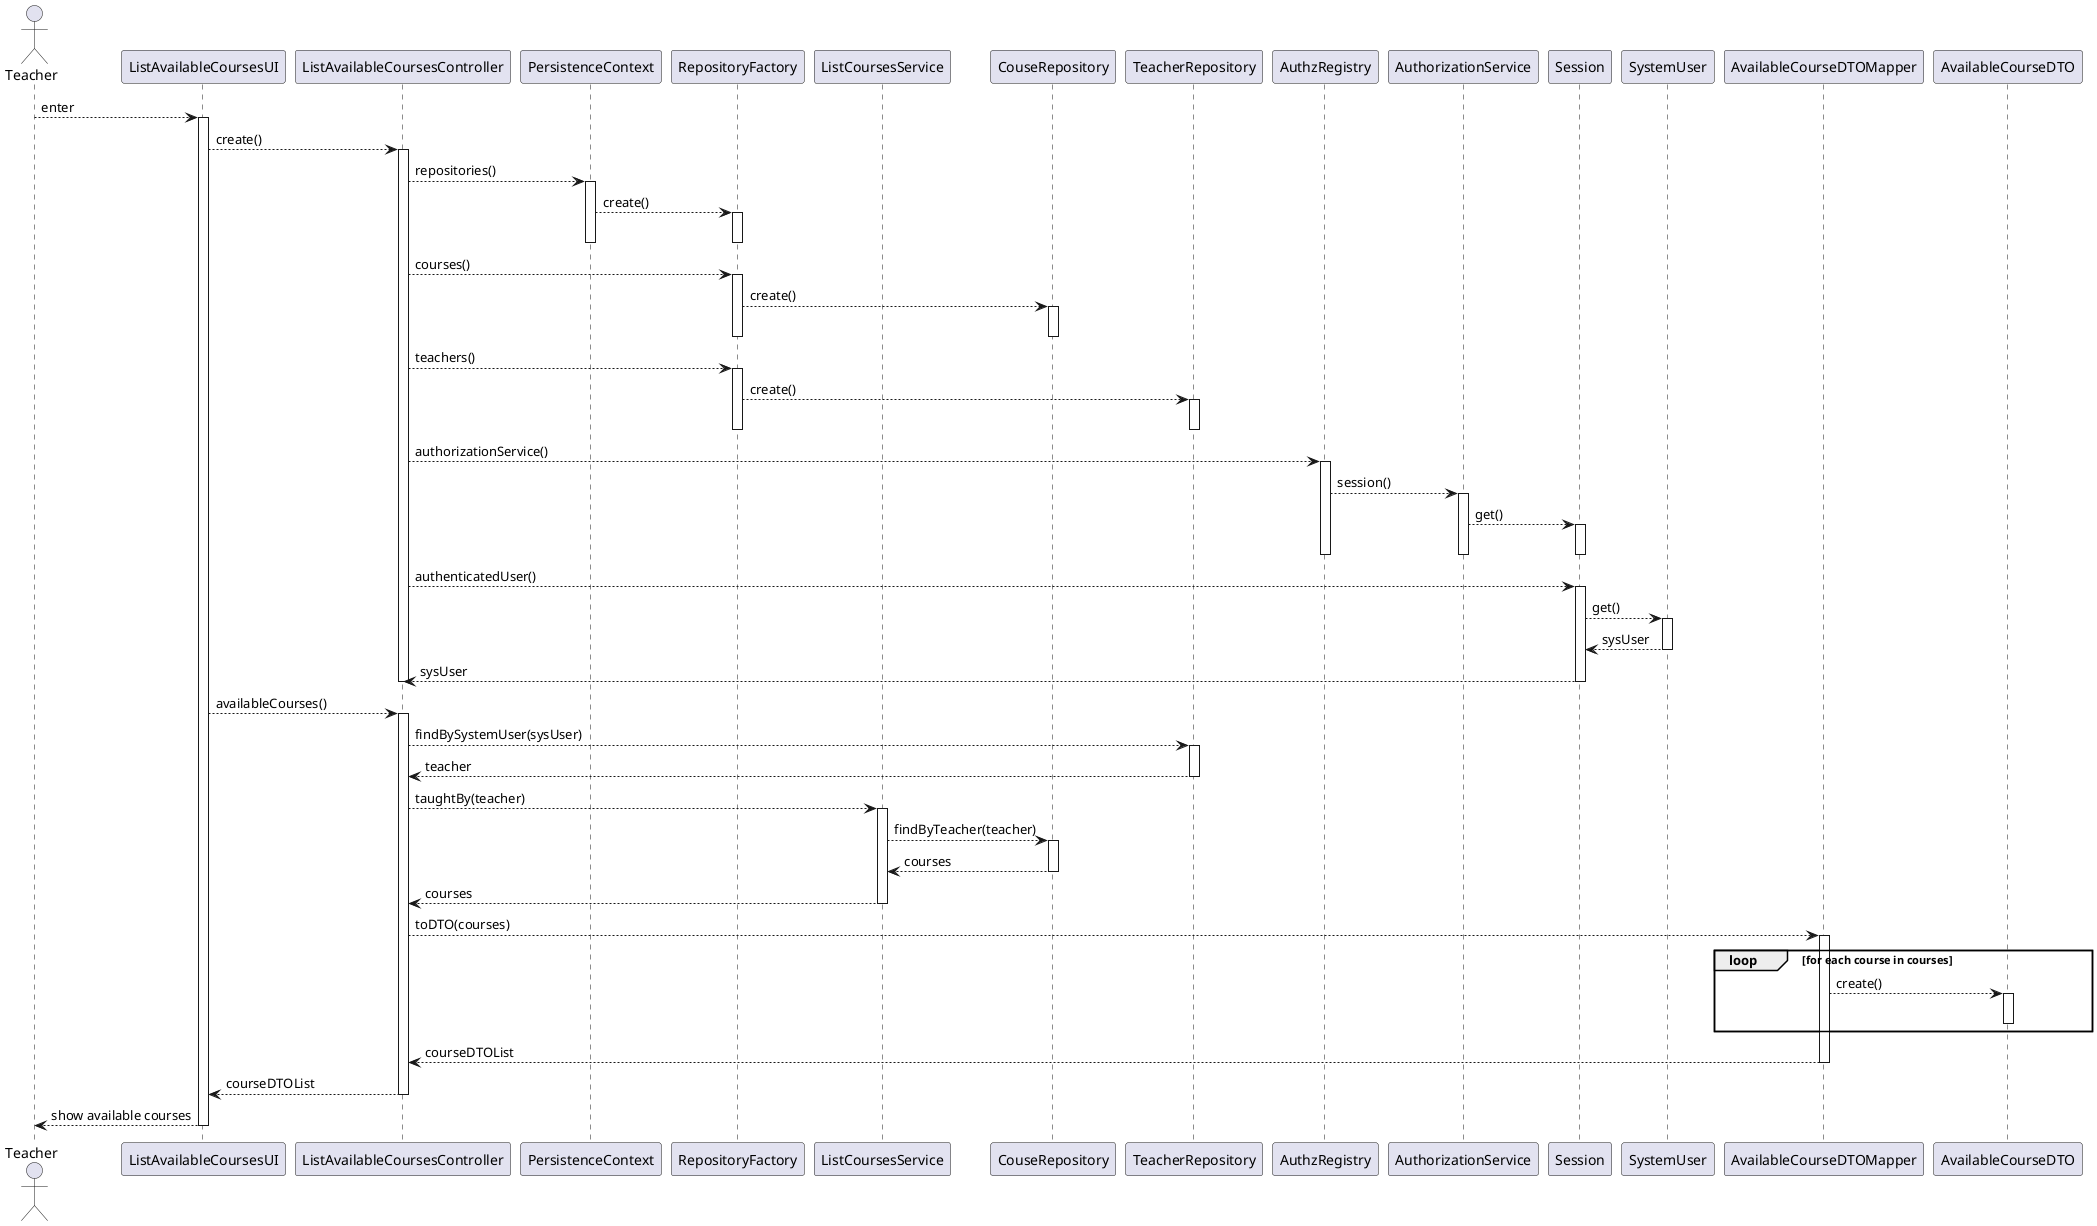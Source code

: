 @startuml

actor Teacher as user
participant ListAvailableCoursesUI as ui
participant ListAvailableCoursesController as ctrl

participant PersistenceContext as ctx
participant RepositoryFactory as rep_fac

participant ListCoursesService as svc

participant CouseRepository as c_repo
participant TeacherRepository as t_repo

participant AuthzRegistry as authreg
participant AuthorizationService as authsvc
participant Session as sess
participant SystemUser as sys_usr


participant AvailableCourseDTOMapper as mapper
participant AvailableCourseDTO as dto

' participant Course as course

user --> ui : enter

activate ui
    ui --> ctrl : create()
    activate ctrl
        ctrl --> ctx : repositories()
        activate ctx
            ctx --> rep_fac : create()
            activate rep_fac
            deactivate rep_fac
        deactivate ctx

        ctrl --> rep_fac : courses()
        activate rep_fac
            rep_fac --> c_repo : create()
            activate c_repo
            deactivate c_repo
        deactivate rep_fac

        ctrl --> rep_fac : teachers()
        activate rep_fac
            rep_fac --> t_repo : create()
            activate t_repo
            deactivate t_repo
        deactivate rep_fac

        ctrl --> authreg : authorizationService()
        activate authreg
            authreg --> authsvc : session()
            activate authsvc
                authsvc --> sess : get()
                activate sess
                deactivate sess
            deactivate authsvc
        deactivate authreg

        ctrl --> sess : authenticatedUser()
        activate sess
            sess --> sys_usr : get()
            activate sys_usr
                sys_usr --> sess : sysUser
            deactivate sys_usr

            sess --> ctrl : sysUser
        deactivate sess
    deactivate ctrl

    ui --> ctrl : availableCourses()
    activate ctrl
        ctrl --> t_repo : findBySystemUser(sysUser)
        activate t_repo
            t_repo --> ctrl : teacher
        deactivate t_repo


        ctrl --> svc : taughtBy(teacher)
        activate svc
            svc --> c_repo : findByTeacher(teacher)

            activate c_repo
                c_repo --> svc : courses
            deactivate c_repo

            svc --> ctrl : courses
        deactivate svc

        ctrl --> mapper: toDTO(courses)
        activate mapper
            loop for each course in courses
                mapper --> dto: create()
                activate dto
                deactivate dto
            end loop
            mapper --> ctrl: courseDTOList
        deactivate mapper

        ctrl --> ui : courseDTOList
    deactivate ctrl

    ui --> user : show available courses
deactivate ui

@enduml
